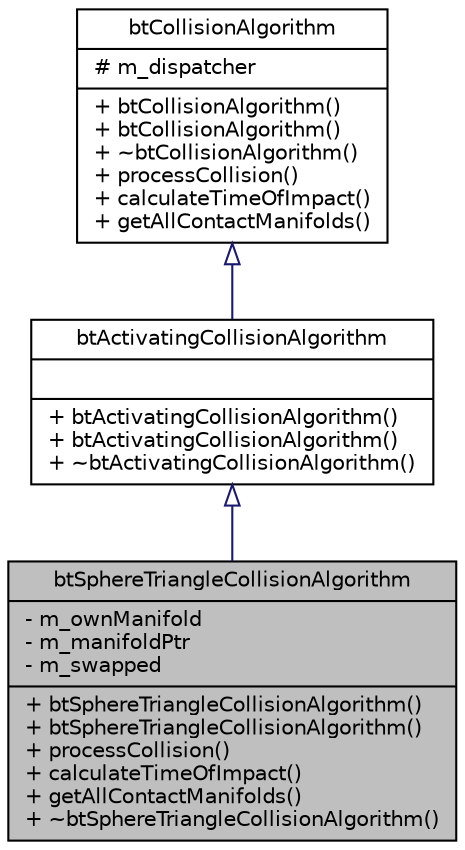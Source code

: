digraph G
{
  edge [fontname="Helvetica",fontsize="10",labelfontname="Helvetica",labelfontsize="10"];
  node [fontname="Helvetica",fontsize="10",shape=record];
  Node1 [label="{btSphereTriangleCollisionAlgorithm\n|- m_ownManifold\l- m_manifoldPtr\l- m_swapped\l|+ btSphereTriangleCollisionAlgorithm()\l+ btSphereTriangleCollisionAlgorithm()\l+ processCollision()\l+ calculateTimeOfImpact()\l+ getAllContactManifolds()\l+ ~btSphereTriangleCollisionAlgorithm()\l}",height=0.2,width=0.4,color="black", fillcolor="grey75", style="filled" fontcolor="black"];
  Node2 -> Node1 [dir=back,color="midnightblue",fontsize="10",style="solid",arrowtail="empty",fontname="Helvetica"];
  Node2 [label="{btActivatingCollisionAlgorithm\n||+ btActivatingCollisionAlgorithm()\l+ btActivatingCollisionAlgorithm()\l+ ~btActivatingCollisionAlgorithm()\l}",height=0.2,width=0.4,color="black", fillcolor="white", style="filled",URL="$d5/d98/classbtActivatingCollisionAlgorithm.html",tooltip="This class is not enabled yet (work-in-progress) to more aggressively activate objects."];
  Node3 -> Node2 [dir=back,color="midnightblue",fontsize="10",style="solid",arrowtail="empty",fontname="Helvetica"];
  Node3 [label="{btCollisionAlgorithm\n|# m_dispatcher\l|+ btCollisionAlgorithm()\l+ btCollisionAlgorithm()\l+ ~btCollisionAlgorithm()\l+ processCollision()\l+ calculateTimeOfImpact()\l+ getAllContactManifolds()\l}",height=0.2,width=0.4,color="black", fillcolor="white", style="filled",URL="$d5/dae/classbtCollisionAlgorithm.html"];
}
